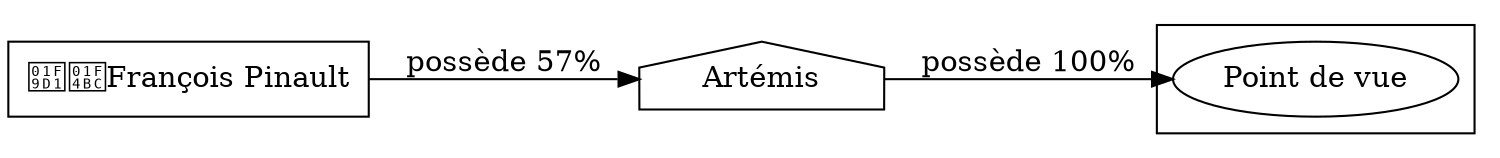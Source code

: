digraph {
  rankdir=LR;
  subgraph roots {
    
      "francois-pinault-95"[label="🧑‍💼François Pinault" shape=box]
    
  }

  
    "artemis-96"[label="Artémis" shape=house]
  

  subgraph clusterLeaves {
    
      "point-de-vue-99"[label="Point de vue"]
    
  }

  
    "artemis-96" -> "point-de-vue-99" [
      label="possède 100%"
    ]
  
    "francois-pinault-95" -> "artemis-96" [
      label="possède 57%"
    ]
  
}
